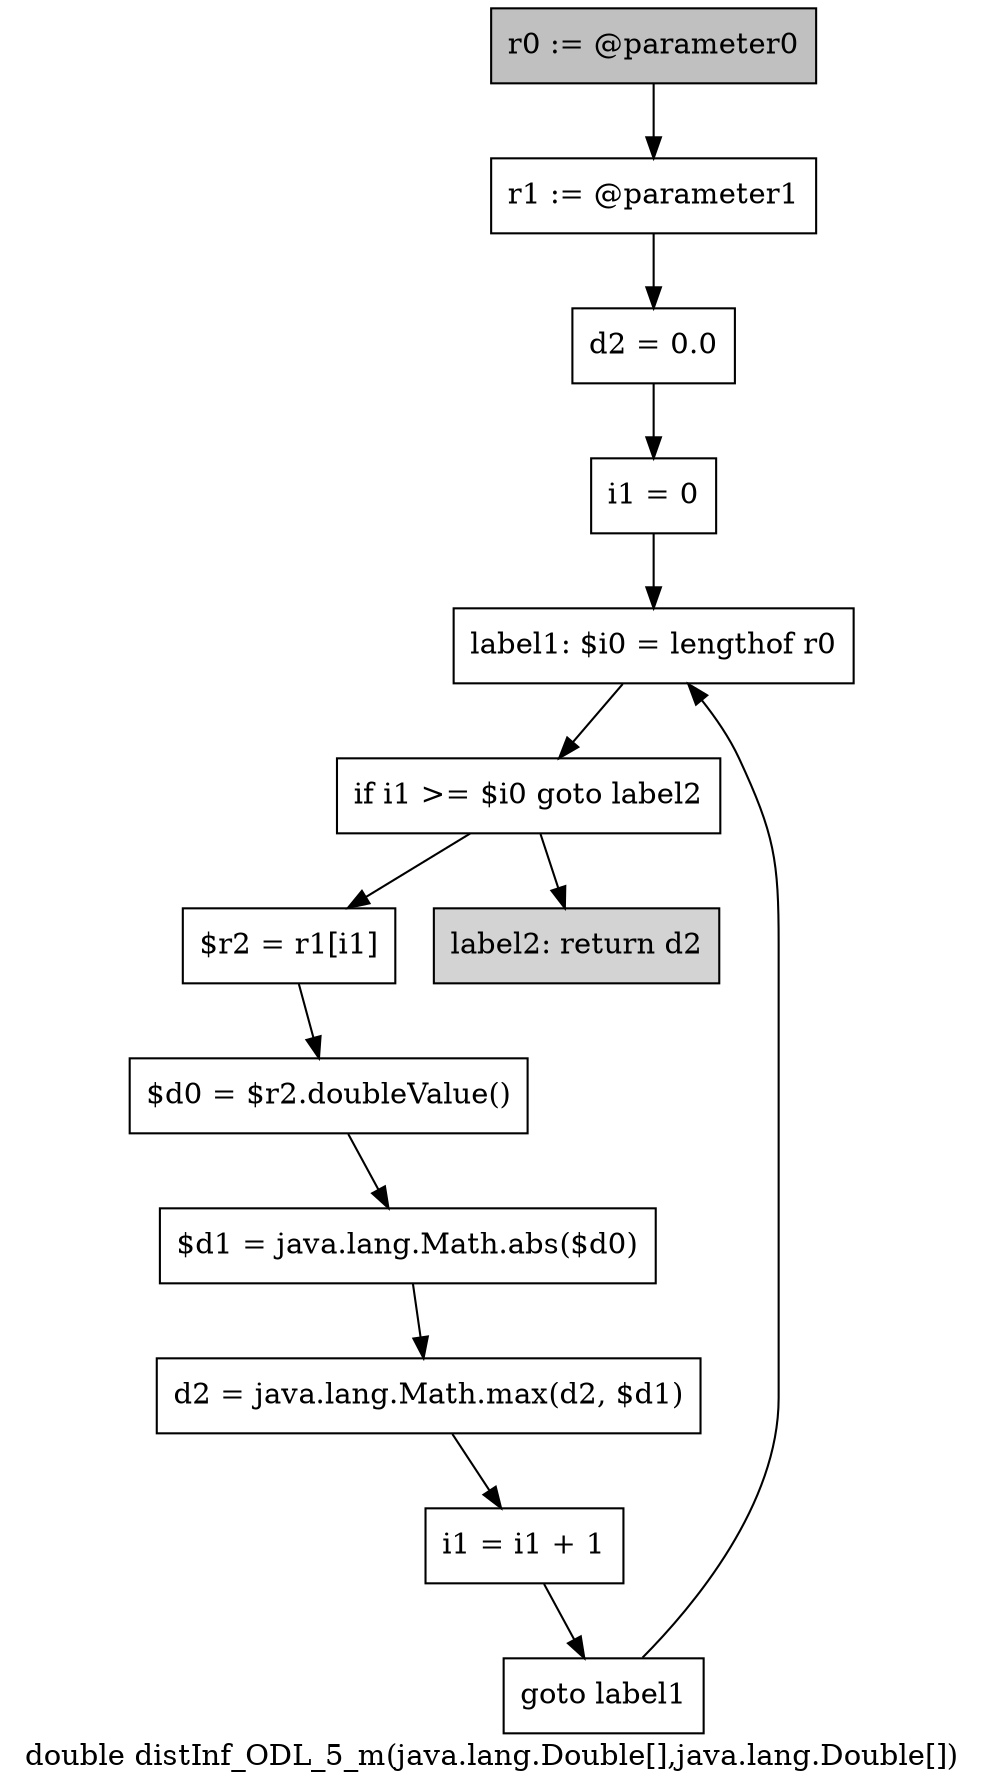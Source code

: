 digraph "double distInf_ODL_5_m(java.lang.Double[],java.lang.Double[])" {
    label="double distInf_ODL_5_m(java.lang.Double[],java.lang.Double[])";
    node [shape=box];
    "0" [style=filled,fillcolor=gray,label="r0 := @parameter0",];
    "1" [label="r1 := @parameter1",];
    "0"->"1";
    "2" [label="d2 = 0.0",];
    "1"->"2";
    "3" [label="i1 = 0",];
    "2"->"3";
    "4" [label="label1: $i0 = lengthof r0",];
    "3"->"4";
    "5" [label="if i1 >= $i0 goto label2",];
    "4"->"5";
    "6" [label="$r2 = r1[i1]",];
    "5"->"6";
    "12" [style=filled,fillcolor=lightgray,label="label2: return d2",];
    "5"->"12";
    "7" [label="$d0 = $r2.doubleValue()",];
    "6"->"7";
    "8" [label="$d1 = java.lang.Math.abs($d0)",];
    "7"->"8";
    "9" [label="d2 = java.lang.Math.max(d2, $d1)",];
    "8"->"9";
    "10" [label="i1 = i1 + 1",];
    "9"->"10";
    "11" [label="goto label1",];
    "10"->"11";
    "11"->"4";
}
